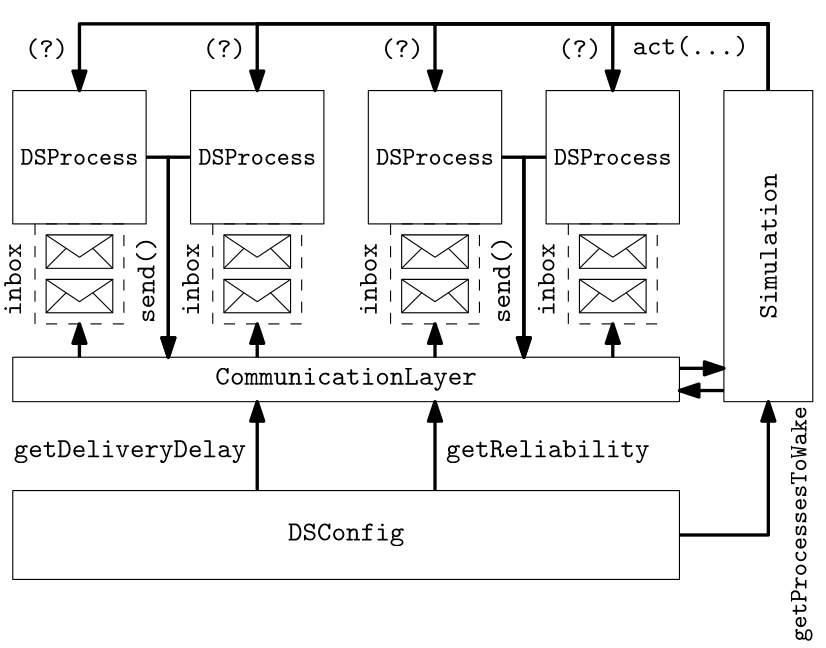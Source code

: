 <?xml version="1.0"?>
<!DOCTYPE ipe SYSTEM "ipe.dtd">
<ipe version="70206" creator="Ipe 7.2.7">
<info created="D:20180417234643" modified="D:20180418004411"/>
<ipestyle name="basic">
<symbol name="arrow/arc(spx)">
<path stroke="sym-stroke" fill="sym-stroke" pen="sym-pen">
0 0 m
-1 0.333 l
-1 -0.333 l
h
</path>
</symbol>
<symbol name="arrow/farc(spx)">
<path stroke="sym-stroke" fill="white" pen="sym-pen">
0 0 m
-1 0.333 l
-1 -0.333 l
h
</path>
</symbol>
<symbol name="arrow/ptarc(spx)">
<path stroke="sym-stroke" fill="sym-stroke" pen="sym-pen">
0 0 m
-1 0.333 l
-0.8 0 l
-1 -0.333 l
h
</path>
</symbol>
<symbol name="arrow/fptarc(spx)">
<path stroke="sym-stroke" fill="white" pen="sym-pen">
0 0 m
-1 0.333 l
-0.8 0 l
-1 -0.333 l
h
</path>
</symbol>
<symbol name="mark/circle(sx)" transformations="translations">
<path fill="sym-stroke">
0.6 0 0 0.6 0 0 e
0.4 0 0 0.4 0 0 e
</path>
</symbol>
<symbol name="mark/disk(sx)" transformations="translations">
<path fill="sym-stroke">
0.6 0 0 0.6 0 0 e
</path>
</symbol>
<symbol name="mark/fdisk(sfx)" transformations="translations">
<group>
<path fill="sym-fill">
0.5 0 0 0.5 0 0 e
</path>
<path fill="sym-stroke" fillrule="eofill">
0.6 0 0 0.6 0 0 e
0.4 0 0 0.4 0 0 e
</path>
</group>
</symbol>
<symbol name="mark/box(sx)" transformations="translations">
<path fill="sym-stroke" fillrule="eofill">
-0.6 -0.6 m
0.6 -0.6 l
0.6 0.6 l
-0.6 0.6 l
h
-0.4 -0.4 m
0.4 -0.4 l
0.4 0.4 l
-0.4 0.4 l
h
</path>
</symbol>
<symbol name="mark/square(sx)" transformations="translations">
<path fill="sym-stroke">
-0.6 -0.6 m
0.6 -0.6 l
0.6 0.6 l
-0.6 0.6 l
h
</path>
</symbol>
<symbol name="mark/fsquare(sfx)" transformations="translations">
<group>
<path fill="sym-fill">
-0.5 -0.5 m
0.5 -0.5 l
0.5 0.5 l
-0.5 0.5 l
h
</path>
<path fill="sym-stroke" fillrule="eofill">
-0.6 -0.6 m
0.6 -0.6 l
0.6 0.6 l
-0.6 0.6 l
h
-0.4 -0.4 m
0.4 -0.4 l
0.4 0.4 l
-0.4 0.4 l
h
</path>
</group>
</symbol>
<symbol name="mark/cross(sx)" transformations="translations">
<group>
<path fill="sym-stroke">
-0.43 -0.57 m
0.57 0.43 l
0.43 0.57 l
-0.57 -0.43 l
h
</path>
<path fill="sym-stroke">
-0.43 0.57 m
0.57 -0.43 l
0.43 -0.57 l
-0.57 0.43 l
h
</path>
</group>
</symbol>
<symbol name="arrow/fnormal(spx)">
<path stroke="sym-stroke" fill="white" pen="sym-pen">
0 0 m
-1 0.333 l
-1 -0.333 l
h
</path>
</symbol>
<symbol name="arrow/pointed(spx)">
<path stroke="sym-stroke" fill="sym-stroke" pen="sym-pen">
0 0 m
-1 0.333 l
-0.8 0 l
-1 -0.333 l
h
</path>
</symbol>
<symbol name="arrow/fpointed(spx)">
<path stroke="sym-stroke" fill="white" pen="sym-pen">
0 0 m
-1 0.333 l
-0.8 0 l
-1 -0.333 l
h
</path>
</symbol>
<symbol name="arrow/linear(spx)">
<path stroke="sym-stroke" pen="sym-pen">
-1 0.333 m
0 0 l
-1 -0.333 l
</path>
</symbol>
<symbol name="arrow/fdouble(spx)">
<path stroke="sym-stroke" fill="white" pen="sym-pen">
0 0 m
-1 0.333 l
-1 -0.333 l
h
-1 0 m
-2 0.333 l
-2 -0.333 l
h
</path>
</symbol>
<symbol name="arrow/double(spx)">
<path stroke="sym-stroke" fill="sym-stroke" pen="sym-pen">
0 0 m
-1 0.333 l
-1 -0.333 l
h
-1 0 m
-2 0.333 l
-2 -0.333 l
h
</path>
</symbol>
<pen name="heavier" value="0.8"/>
<pen name="fat" value="1.2"/>
<pen name="ultrafat" value="2"/>
<symbolsize name="large" value="5"/>
<symbolsize name="small" value="2"/>
<symbolsize name="tiny" value="1.1"/>
<arrowsize name="large" value="10"/>
<arrowsize name="small" value="5"/>
<arrowsize name="tiny" value="3"/>
<color name="red" value="1 0 0"/>
<color name="green" value="0 1 0"/>
<color name="blue" value="0 0 1"/>
<color name="yellow" value="1 1 0"/>
<color name="orange" value="1 0.647 0"/>
<color name="gold" value="1 0.843 0"/>
<color name="purple" value="0.627 0.125 0.941"/>
<color name="gray" value="0.745"/>
<color name="brown" value="0.647 0.165 0.165"/>
<color name="navy" value="0 0 0.502"/>
<color name="pink" value="1 0.753 0.796"/>
<color name="seagreen" value="0.18 0.545 0.341"/>
<color name="turquoise" value="0.251 0.878 0.816"/>
<color name="violet" value="0.933 0.51 0.933"/>
<color name="darkblue" value="0 0 0.545"/>
<color name="darkcyan" value="0 0.545 0.545"/>
<color name="darkgray" value="0.663"/>
<color name="darkgreen" value="0 0.392 0"/>
<color name="darkmagenta" value="0.545 0 0.545"/>
<color name="darkorange" value="1 0.549 0"/>
<color name="darkred" value="0.545 0 0"/>
<color name="lightblue" value="0.678 0.847 0.902"/>
<color name="lightcyan" value="0.878 1 1"/>
<color name="lightgray" value="0.827"/>
<color name="lightgreen" value="0.565 0.933 0.565"/>
<color name="lightyellow" value="1 1 0.878"/>
<dashstyle name="dashed" value="[4] 0"/>
<dashstyle name="dotted" value="[1 3] 0"/>
<dashstyle name="dash dotted" value="[4 2 1 2] 0"/>
<dashstyle name="dash dot dotted" value="[4 2 1 2 1 2] 0"/>
<textsize name="large" value="\large"/>
<textsize name="Large" value="\Large"/>
<textsize name="LARGE" value="\LARGE"/>
<textsize name="huge" value="\huge"/>
<textsize name="Huge" value="\Huge"/>
<textsize name="small" value="\small"/>
<textsize name="footnote" value="\footnotesize"/>
<textsize name="tiny" value="\tiny"/>
<textstyle name="center" begin="\begin{center}" end="\end{center}"/>
<textstyle name="itemize" begin="\begin{itemize}" end="\end{itemize}"/>
<textstyle name="item" begin="\begin{itemize}\item{}" end="\end{itemize}"/>
<gridsize name="4 pts" value="4"/>
<gridsize name="8 pts (~3 mm)" value="8"/>
<gridsize name="16 pts (~6 mm)" value="16"/>
<gridsize name="32 pts (~12 mm)" value="32"/>
<gridsize name="10 pts (~3.5 mm)" value="10"/>
<gridsize name="20 pts (~7 mm)" value="20"/>
<gridsize name="14 pts (~5 mm)" value="14"/>
<gridsize name="28 pts (~10 mm)" value="28"/>
<gridsize name="56 pts (~20 mm)" value="56"/>
<anglesize name="90 deg" value="90"/>
<anglesize name="60 deg" value="60"/>
<anglesize name="45 deg" value="45"/>
<anglesize name="30 deg" value="30"/>
<anglesize name="22.5 deg" value="22.5"/>
<opacity name="10%" value="0.1"/>
<opacity name="30%" value="0.3"/>
<opacity name="50%" value="0.5"/>
<opacity name="75%" value="0.75"/>
<tiling name="falling" angle="-60" step="4" width="1"/>
<tiling name="rising" angle="30" step="4" width="1"/>
</ipestyle>
<page>
<layer name="alpha"/>
<view layers="alpha" active="alpha"/>
<path layer="alpha" stroke="black">
48 704 m
48 688 l
288 688 l
288 704 l
h
</path>
<text transformations="translations" pos="168 696" stroke="black" type="label" width="94.146" height="6.092" depth="2.21" halign="center" valign="center">\texttt{CommunicationLayer}</text>
<path stroke="black">
48 800 m
48 752 l
96 752 l
96 800 l
h
</path>
<path stroke="black">
288 752 m
288 800 l
240 800 l
240 752 l
h
</path>
<path stroke="black">
160 752 m
160 800 l
112 800 l
112 752 l
h
</path>
<path stroke="black">
176 800 m
176 752 l
224 752 l
224 800 l
h
</path>
<path matrix="1 0 0 1 -4 0" stroke="black">
64 748 m
64 736 l
88 736 l
88 748 l
h
</path>
<path stroke="black">
60 736 m
68 744 l
76 744 l
84 736 l
</path>
<path stroke="black" fill="white">
60 748 m
72 740 l
84 748 l
60 748 l
</path>
<path matrix="1 0 0 1 -4 -16" stroke="black">
64 748 m
64 736 l
88 736 l
88 748 l
h
</path>
<path matrix="1 0 0 1 0 -16" stroke="black">
60 736 m
68 744 l
76 744 l
84 736 l
</path>
<path matrix="1 0 0 1 0 -16" stroke="black" fill="white">
60 748 m
72 740 l
84 748 l
60 748 l
</path>
<path matrix="1 0 0 1 60 0" stroke="black">
64 748 m
64 736 l
88 736 l
88 748 l
h
</path>
<path matrix="1 0 0 1 64 0" stroke="black">
60 736 m
68 744 l
76 744 l
84 736 l
</path>
<path matrix="1 0 0 1 64 0" stroke="black" fill="white">
60 748 m
72 740 l
84 748 l
60 748 l
</path>
<path matrix="1 0 0 1 60 -16" stroke="black">
64 748 m
64 736 l
88 736 l
88 748 l
h
</path>
<path matrix="1 0 0 1 64 -16" stroke="black">
60 736 m
68 744 l
76 744 l
84 736 l
</path>
<path matrix="1 0 0 1 64 -16" stroke="black" fill="white">
60 748 m
72 740 l
84 748 l
60 748 l
</path>
<path matrix="1 0 0 1 124 0" stroke="black">
64 748 m
64 736 l
88 736 l
88 748 l
h
</path>
<path matrix="1 0 0 1 128 0" stroke="black">
60 736 m
68 744 l
76 744 l
84 736 l
</path>
<path matrix="1 0 0 1 128 0" stroke="black" fill="white">
60 748 m
72 740 l
84 748 l
60 748 l
</path>
<path matrix="1 0 0 1 124 -16" stroke="black">
64 748 m
64 736 l
88 736 l
88 748 l
h
</path>
<path matrix="1 0 0 1 128 -16" stroke="black">
60 736 m
68 744 l
76 744 l
84 736 l
</path>
<path matrix="1 0 0 1 128 -16" stroke="black" fill="white">
60 748 m
72 740 l
84 748 l
60 748 l
</path>
<path matrix="1 0 0 1 188 0" stroke="black">
64 748 m
64 736 l
88 736 l
88 748 l
h
</path>
<path matrix="1 0 0 1 192 0" stroke="black">
60 736 m
68 744 l
76 744 l
84 736 l
</path>
<path matrix="1 0 0 1 192 0" stroke="black" fill="white">
60 748 m
72 740 l
84 748 l
60 748 l
</path>
<path matrix="1 0 0 1 188 -16" stroke="black">
64 748 m
64 736 l
88 736 l
88 748 l
h
</path>
<path matrix="1 0 0 1 192 -16" stroke="black">
60 736 m
68 744 l
76 744 l
84 736 l
</path>
<path matrix="1 0 0 1 192 -16" stroke="black" fill="white">
60 748 m
72 740 l
84 748 l
60 748 l
</path>
<path stroke="black" pen="fat" arrow="normal/normal">
72 704 m
72 716 l
</path>
<path stroke="black" pen="fat" arrow="normal/normal">
136 704 m
136 716 l
</path>
<path stroke="black" pen="fat" arrow="normal/normal">
200 704 m
200 716 l
</path>
<path stroke="black" pen="fat" arrow="normal/normal">
264 704 m
264 716 l
</path>
<path stroke="black" dash="dashed">
56 752 m
56 716 l
88 716 l
88 752 l
h
</path>
<text matrix="0 1 -1 0 744 564" pos="168 696" stroke="black" type="label" width="26.152" height="6.088" depth="0" halign="center" valign="center">\texttt{inbox}</text>
<path matrix="1 0 0 1 64 0" stroke="black" dash="dashed">
56 752 m
56 716 l
88 716 l
88 752 l
h
</path>
<text matrix="0 1 -1 0 808 564" pos="168 696" stroke="black" type="label" width="26.152" height="6.088" depth="0" halign="center" valign="center">\texttt{inbox}</text>
<path matrix="1 0 0 1 128 0" stroke="black" dash="dashed">
56 752 m
56 716 l
88 716 l
88 752 l
h
</path>
<text matrix="0 1 -1 0 872 564" pos="168 696" stroke="black" type="label" width="26.152" height="6.088" depth="0" halign="center" valign="center">\texttt{inbox}</text>
<path matrix="1 0 0 1 192 0" stroke="black" dash="dashed">
56 752 m
56 716 l
88 716 l
88 752 l
h
</path>
<text matrix="0 1 -1 0 936 564" pos="168 696" stroke="black" type="label" width="26.152" height="6.088" depth="0" halign="center" valign="center">\texttt{inbox}</text>
<text matrix="0 1 -1 0 792 564" pos="168 696" stroke="black" type="label" width="31.382" height="6.919" depth="0.83" halign="center" valign="center">\texttt{send()}</text>
<path stroke="black" pen="fat" arrow="normal/normal">
96 776 m
104 776 l
104 704 l
</path>
<path stroke="black" pen="fat" arrow="normal/normal">
112 776 m
104 776 l
104 704 l
</path>
<text matrix="0 1 -1 0 920 564" pos="168 696" stroke="black" type="label" width="31.382" height="6.919" depth="0.83" halign="center" valign="center">\texttt{send()}</text>
<path matrix="1 0 0 1 128 0" stroke="black" pen="fat" arrow="normal/normal">
96 776 m
104 776 l
104 704 l
</path>
<path matrix="1 0 0 1 128 0" stroke="black" pen="fat" arrow="normal/normal">
112 776 m
104 776 l
104 704 l
</path>
<path stroke="black">
48 656 m
48 624 l
288 624 l
288 656 l
h
</path>
<text matrix="1 0 0 1 0 -56" transformations="translations" pos="168 696" stroke="black" type="label" width="41.843" height="6.092" depth="2.21" halign="center" valign="center">\texttt{DSConfig}</text>
<path matrix="1 0 0 1 24 0" stroke="black" pen="fat" arrow="normal/normal">
112 656 m
112 688 l
</path>
<text matrix="1 0 0 1 28 -4" pos="104 672" stroke="black" type="label" width="83.685" height="6.092" depth="2.21" halign="right" valign="baseline">\tt getDeliveryDelay</text>
<path stroke="black" pen="fat" arrow="normal/normal">
200 656 m
200 688 l
</path>
<text pos="204 668" stroke="black" type="label" width="73.225" height="6.092" depth="2.21" valign="baseline">\tt getReliability</text>
<path stroke="black">
304 800 m
304 688 l
336 688 l
336 800 l
h
</path>
<text matrix="0 1 -1 0 1016 576" pos="168 696" stroke="black" type="label" width="52.303" height="6.088" depth="0" halign="center" valign="center">\texttt{Simulation}</text>
<path stroke="black" pen="fat" arrow="normal/normal">
320 800 m
320 824 l
72 824 l
72 800 l
</path>
<path stroke="black" pen="fat" arrow="normal/normal">
320 800 m
320 824 l
136 824 l
136 800 l
</path>
<path stroke="black" pen="fat" arrow="normal/normal">
320 800 m
320 824 l
200 824 l
200 800 l
</path>
<path stroke="black" pen="fat" arrow="normal/normal">
320 800 m
320 824 l
264 824 l
264 800 l
</path>
<text matrix="1 0 0 1 124 120" transformations="translations" pos="168 696" stroke="black" type="label" width="41.843" height="6.919" depth="0.83" halign="center" valign="center">\texttt{act(...)}</text>
<text matrix="1 0 0 1 -36 140" pos="104 672" stroke="black" type="label" width="15.691" height="6.919" depth="0.83" halign="right" valign="baseline">\tt (?)</text>
<text matrix="1 0 0 1 28 140" pos="104 672" stroke="black" type="label" width="15.691" height="6.919" depth="0.83" halign="right" valign="baseline">\tt (?)</text>
<text matrix="1 0 0 1 92 140" pos="104 672" stroke="black" type="label" width="15.691" height="6.919" depth="0.83" halign="right" valign="baseline">\tt (?)</text>
<text matrix="1 0 0 1 156 140" pos="104 672" stroke="black" type="label" width="15.691" height="6.919" depth="0.83" halign="right" valign="baseline">\tt (?)</text>
<path stroke="black" pen="fat" arrow="normal/normal">
288 640 m
320 640 l
320 688 l
</path>
<path stroke="black" pen="fat" arrow="normal/normal">
304 692 m
288 692 l
</path>
<path stroke="black" pen="fat" arrow="normal/normal">
288 700 m
304 700 l
</path>
<text matrix="0 1 -1 0 1028 476" pos="168 696" stroke="black" type="label" width="84.731" height="5.482" depth="1.99" halign="center" valign="center" size="small">\texttt{getProcessesToWake}</text>
<path stroke="white" pen="fat">
44 832 m
44 600 l
340 600 l
340 832 l
h
</path>
<text matrix="1 0 0 1 -96 80" transformations="translations" pos="168 696" stroke="black" type="label" width="42.366" height="5.479" depth="0" halign="center" valign="center" size="small">\texttt{DSProcess}</text>
<text matrix="1 0 0 1 -32 80" transformations="translations" pos="168 696" stroke="black" type="label" width="42.366" height="5.479" depth="0" halign="center" valign="center" size="small">\texttt{DSProcess}</text>
<text matrix="1 0 0 1 32 80" transformations="translations" pos="168 696" stroke="black" type="label" width="42.366" height="5.479" depth="0" halign="center" valign="center" size="small">\texttt{DSProcess}</text>
<text matrix="1 0 0 1 96 80" transformations="translations" pos="168 696" stroke="black" type="label" width="42.366" height="5.479" depth="0" halign="center" valign="center" size="small">\texttt{DSProcess}</text>
</page>
</ipe>
